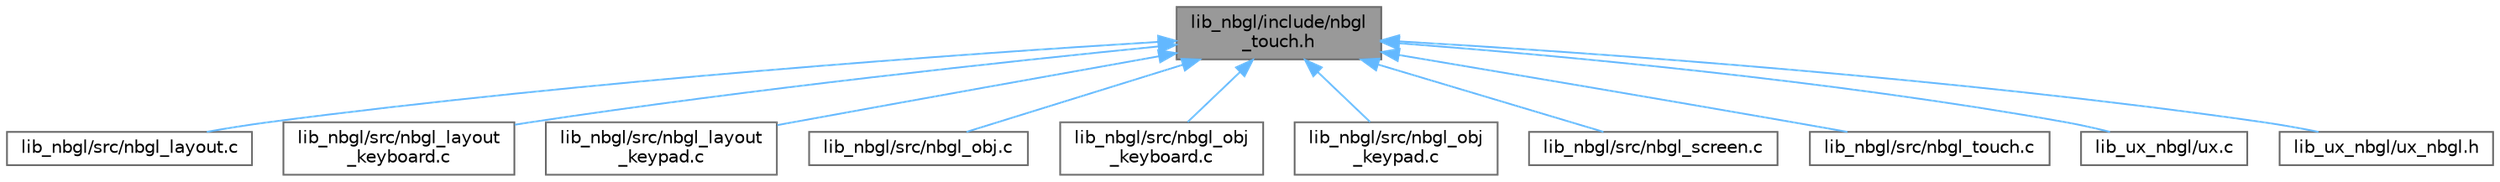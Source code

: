 digraph "lib_nbgl/include/nbgl_touch.h"
{
 // LATEX_PDF_SIZE
  bgcolor="transparent";
  edge [fontname=Helvetica,fontsize=10,labelfontname=Helvetica,labelfontsize=10];
  node [fontname=Helvetica,fontsize=10,shape=box,height=0.2,width=0.4];
  Node1 [label="lib_nbgl/include/nbgl\l_touch.h",height=0.2,width=0.4,color="gray40", fillcolor="grey60", style="filled", fontcolor="black",tooltip=" "];
  Node1 -> Node2 [dir="back",color="steelblue1",style="solid"];
  Node2 [label="lib_nbgl/src/nbgl_layout.c",height=0.2,width=0.4,color="grey40", fillcolor="white", style="filled",URL="$nbgl__layout_8c.html",tooltip="Implementation of predefined layouts management for Applications."];
  Node1 -> Node3 [dir="back",color="steelblue1",style="solid"];
  Node3 [label="lib_nbgl/src/nbgl_layout\l_keyboard.c",height=0.2,width=0.4,color="grey40", fillcolor="white", style="filled",URL="$nbgl__layout__keyboard_8c.html",tooltip="Implementation of predefined keyboard related layouts management."];
  Node1 -> Node4 [dir="back",color="steelblue1",style="solid"];
  Node4 [label="lib_nbgl/src/nbgl_layout\l_keypad.c",height=0.2,width=0.4,color="grey40", fillcolor="white", style="filled",URL="$nbgl__layout__keypad_8c.html",tooltip="Implementation of keypad management of predefined layouts management for Applications."];
  Node1 -> Node5 [dir="back",color="steelblue1",style="solid"];
  Node5 [label="lib_nbgl/src/nbgl_obj.c",height=0.2,width=0.4,color="grey40", fillcolor="white", style="filled",URL="$nbgl__obj_8c.html",tooltip="Implementation of API to draw all basic graphic objects."];
  Node1 -> Node6 [dir="back",color="steelblue1",style="solid"];
  Node6 [label="lib_nbgl/src/nbgl_obj\l_keyboard.c",height=0.2,width=0.4,color="grey40", fillcolor="white", style="filled",URL="$nbgl__obj__keyboard_8c.html",tooltip="The construction and touch management of a keyboard object."];
  Node1 -> Node7 [dir="back",color="steelblue1",style="solid"];
  Node7 [label="lib_nbgl/src/nbgl_obj\l_keypad.c",height=0.2,width=0.4,color="grey40", fillcolor="white", style="filled",URL="$nbgl__obj__keypad_8c.html",tooltip="The construction and touch management of a keypad object."];
  Node1 -> Node8 [dir="back",color="steelblue1",style="solid"];
  Node8 [label="lib_nbgl/src/nbgl_screen.c",height=0.2,width=0.4,color="grey40", fillcolor="white", style="filled",URL="$nbgl__screen_8c.html",tooltip="Implementation of screens management API."];
  Node1 -> Node9 [dir="back",color="steelblue1",style="solid"];
  Node9 [label="lib_nbgl/src/nbgl_touch.c",height=0.2,width=0.4,color="grey40", fillcolor="white", style="filled",URL="$nbgl__touch_8c.html",tooltip=" "];
  Node1 -> Node10 [dir="back",color="steelblue1",style="solid"];
  Node10 [label="lib_ux_nbgl/ux.c",height=0.2,width=0.4,color="grey40", fillcolor="white", style="filled",URL="$ux_8c.html",tooltip=" "];
  Node1 -> Node11 [dir="back",color="steelblue1",style="solid"];
  Node11 [label="lib_ux_nbgl/ux_nbgl.h",height=0.2,width=0.4,color="grey40", fillcolor="white", style="filled",URL="$ux__nbgl_8h.html",tooltip=" "];
}
